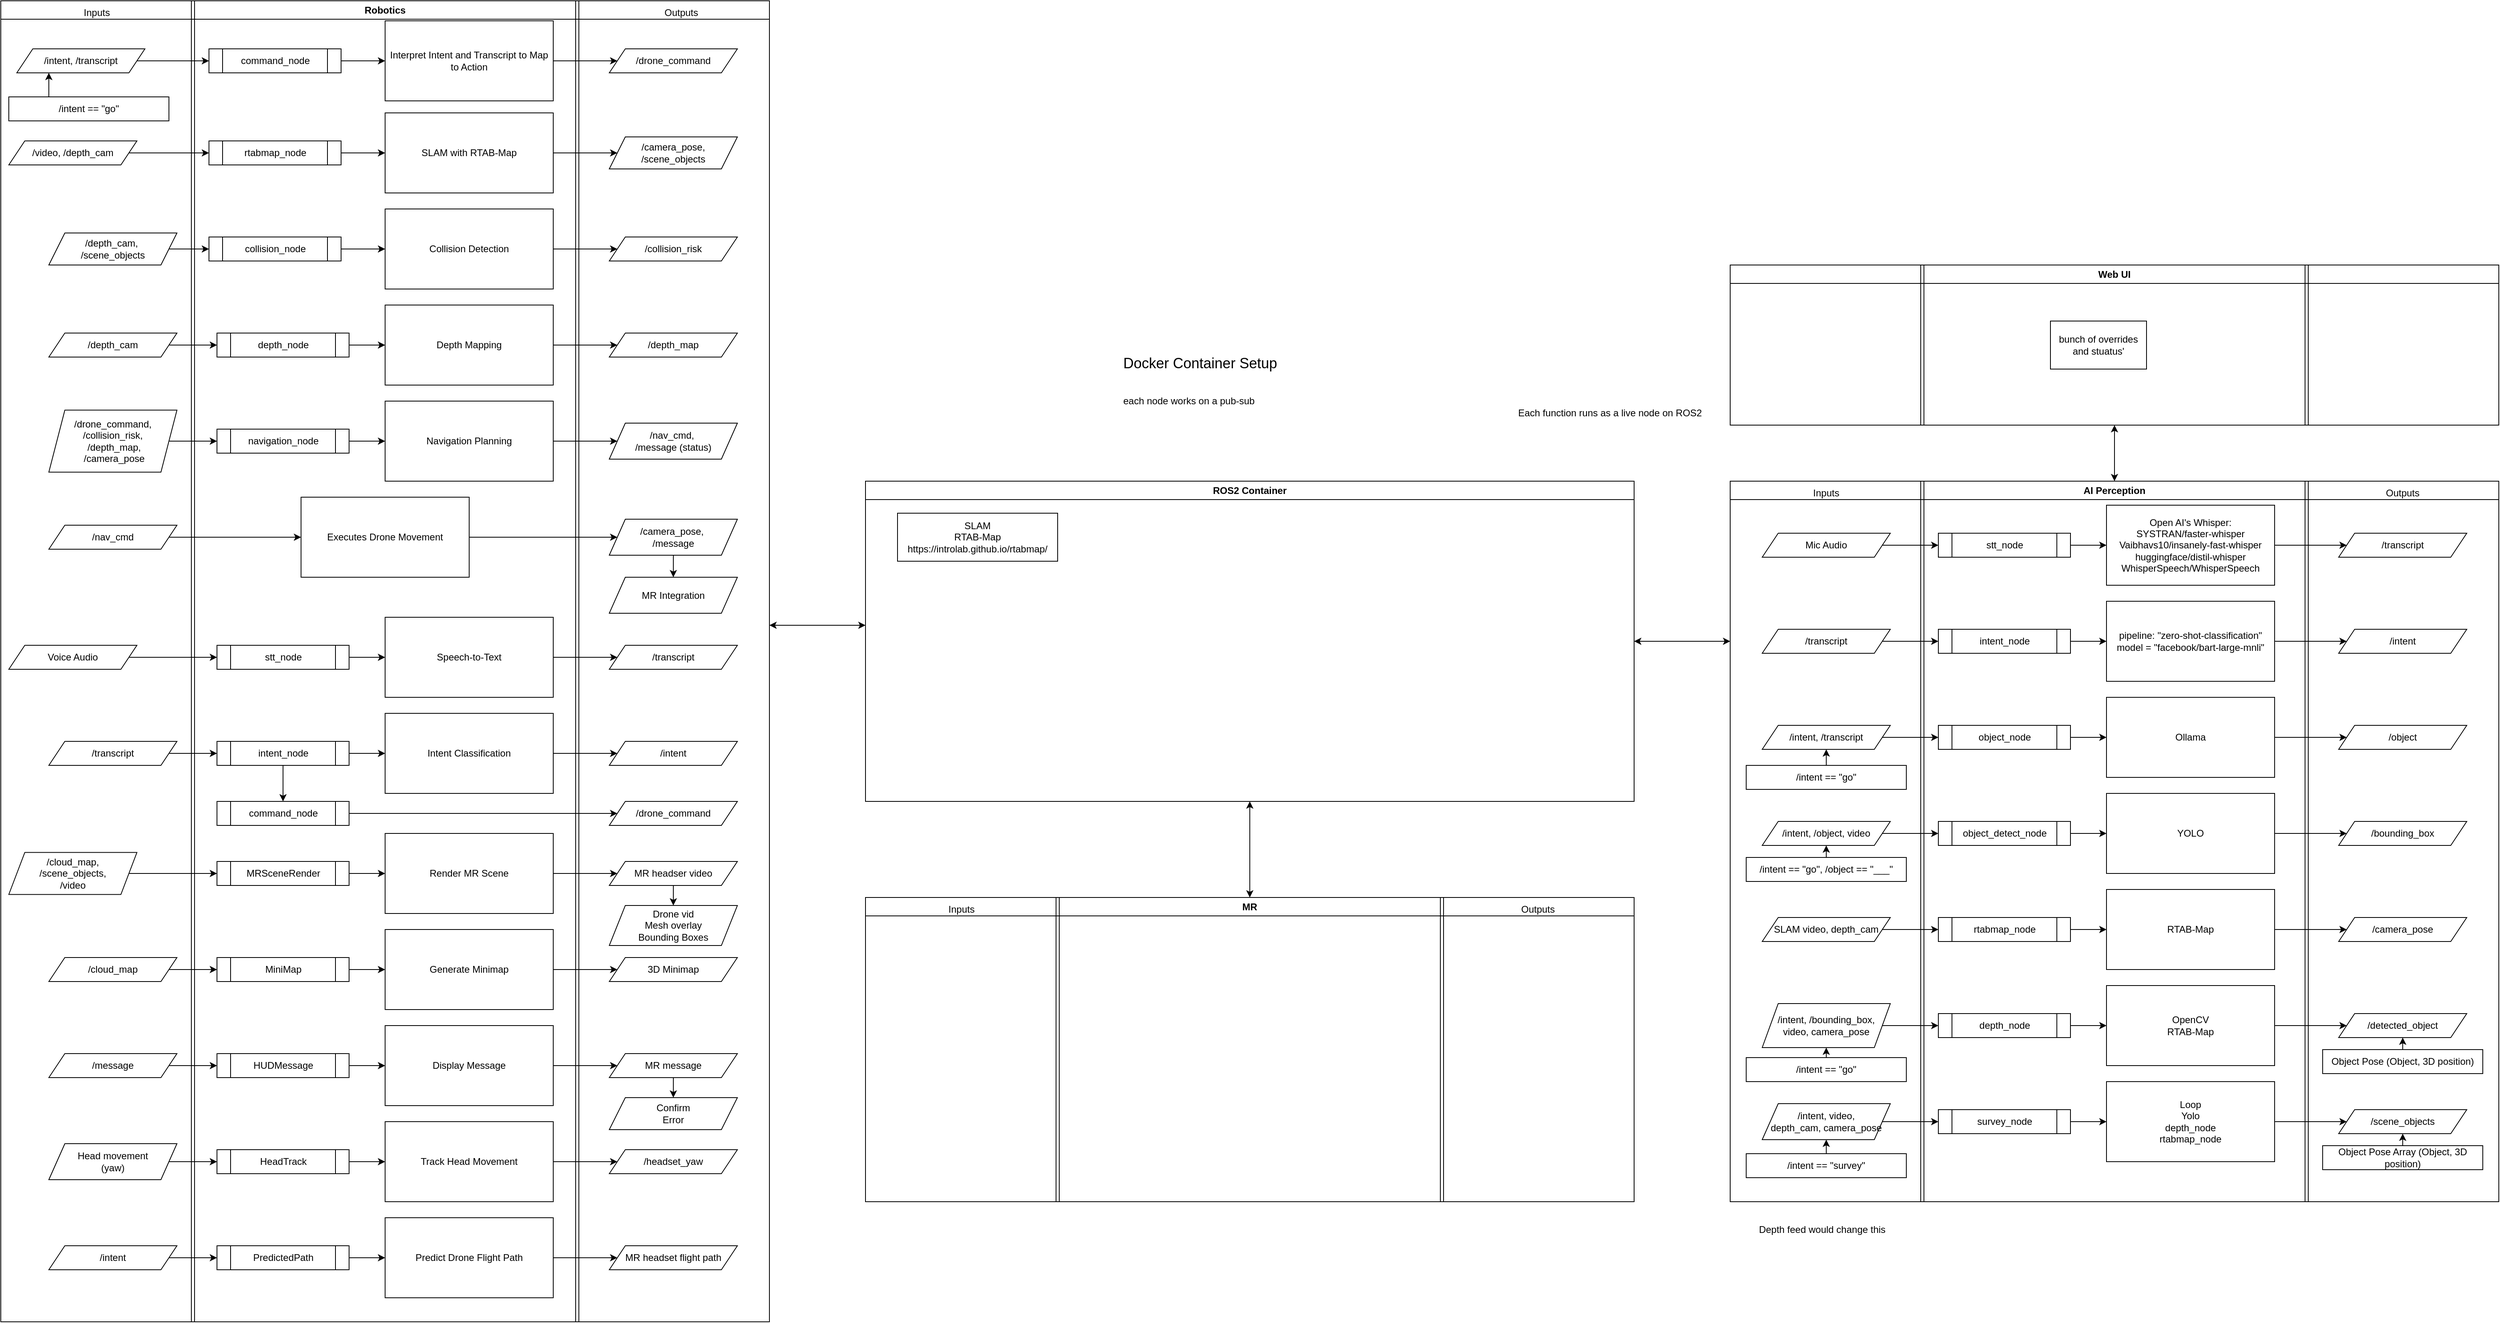 <mxfile>
    <diagram id="y12sq9UacOIsMTTaWXX6" name="Page-1">
        <mxGraphModel dx="2886" dy="3028" grid="1" gridSize="10" guides="1" tooltips="1" connect="1" arrows="1" fold="1" page="1" pageScale="1" pageWidth="850" pageHeight="1100" math="0" shadow="0">
            <root>
                <mxCell id="0"/>
                <mxCell id="1" parent="0"/>
                <mxCell id="68" value="ROS2 Container" style="swimlane;whiteSpace=wrap;html=1;" parent="1" vertex="1">
                    <mxGeometry y="-1100" width="960" height="400" as="geometry"/>
                </mxCell>
                <mxCell id="71" value="&lt;div&gt;SLAM&lt;/div&gt;RTAB-Map&lt;div&gt;https://introlab.github.io/rtabmap/&lt;/div&gt;" style="whiteSpace=wrap;html=1;" parent="68" vertex="1">
                    <mxGeometry x="40" y="40" width="200" height="60" as="geometry"/>
                </mxCell>
                <mxCell id="72" value="AI Perception" style="swimlane;whiteSpace=wrap;html=1;" parent="1" vertex="1">
                    <mxGeometry x="1080" y="-1100" width="960" height="900" as="geometry"/>
                </mxCell>
                <mxCell id="85" style="edgeStyle=none;html=1;exitX=1;exitY=0.5;exitDx=0;exitDy=0;entryX=0;entryY=0.5;entryDx=0;entryDy=0;" parent="72" source="79" target="81" edge="1">
                    <mxGeometry relative="1" as="geometry"/>
                </mxCell>
                <mxCell id="79" value="Mic Audio" style="shape=parallelogram;perimeter=parallelogramPerimeter;whiteSpace=wrap;html=1;fixedSize=1;" parent="72" vertex="1">
                    <mxGeometry x="40" y="65" width="160" height="30" as="geometry"/>
                </mxCell>
                <mxCell id="81" value="&lt;span style=&quot;color: rgb(0, 0, 0);&quot;&gt;stt_node&lt;/span&gt;" style="shape=process;whiteSpace=wrap;html=1;backgroundOutline=1;" parent="72" vertex="1">
                    <mxGeometry x="260" y="65" width="165" height="30" as="geometry"/>
                </mxCell>
                <mxCell id="87" style="edgeStyle=none;html=1;exitX=1;exitY=0.5;exitDx=0;exitDy=0;entryX=0;entryY=0.5;entryDx=0;entryDy=0;" parent="72" source="82" target="84" edge="1">
                    <mxGeometry relative="1" as="geometry"/>
                </mxCell>
                <mxCell id="82" value="&lt;div&gt;&lt;span style=&quot;background-color: transparent;&quot;&gt;Open AI&#39;s Whisper:&lt;/span&gt;&lt;/div&gt;&lt;div&gt;SYSTRAN/faster-whisper&lt;/div&gt;&lt;div&gt;Vaibhavs10/insanely-fast-whisper&lt;/div&gt;&lt;div&gt;huggingface/distil-whisper&lt;/div&gt;&lt;div&gt;WhisperSpeech/WhisperSpeech&lt;/div&gt;" style="rounded=0;whiteSpace=wrap;html=1;align=center;" parent="72" vertex="1">
                    <mxGeometry x="470" y="30" width="210" height="100" as="geometry"/>
                </mxCell>
                <mxCell id="84" value="/transcript" style="shape=parallelogram;perimeter=parallelogramPerimeter;whiteSpace=wrap;html=1;fixedSize=1;" parent="72" vertex="1">
                    <mxGeometry x="760" y="65" width="160" height="30" as="geometry"/>
                </mxCell>
                <mxCell id="86" style="edgeStyle=none;html=1;exitX=1;exitY=0.5;exitDx=0;exitDy=0;entryX=0;entryY=0.5;entryDx=0;entryDy=0;" parent="72" source="81" target="82" edge="1">
                    <mxGeometry relative="1" as="geometry">
                        <mxPoint x="460" y="80" as="targetPoint"/>
                    </mxGeometry>
                </mxCell>
                <mxCell id="94" style="edgeStyle=none;html=1;exitX=1;exitY=0.5;exitDx=0;exitDy=0;entryX=0;entryY=0.5;entryDx=0;entryDy=0;" parent="72" source="95" target="96" edge="1">
                    <mxGeometry relative="1" as="geometry"/>
                </mxCell>
                <mxCell id="95" value="&lt;span style=&quot;color: rgb(0, 0, 0);&quot;&gt;/transcript&lt;/span&gt;" style="shape=parallelogram;perimeter=parallelogramPerimeter;whiteSpace=wrap;html=1;fixedSize=1;" parent="72" vertex="1">
                    <mxGeometry x="40" y="185" width="160" height="30" as="geometry"/>
                </mxCell>
                <mxCell id="96" value="&lt;span style=&quot;color: rgb(0, 0, 0);&quot;&gt;intent_node&lt;/span&gt;" style="shape=process;whiteSpace=wrap;html=1;backgroundOutline=1;" parent="72" vertex="1">
                    <mxGeometry x="260" y="185" width="165" height="30" as="geometry"/>
                </mxCell>
                <mxCell id="97" style="edgeStyle=none;html=1;exitX=1;exitY=0.5;exitDx=0;exitDy=0;entryX=0;entryY=0.5;entryDx=0;entryDy=0;" parent="72" source="98" target="99" edge="1">
                    <mxGeometry relative="1" as="geometry"/>
                </mxCell>
                <mxCell id="98" value="&lt;p&gt;pipeline: &quot;zero-shot-classification&quot;&lt;br&gt;model = &quot;facebook/bart-large-mnli&quot;&lt;/p&gt;" style="rounded=0;whiteSpace=wrap;html=1;align=center;" parent="72" vertex="1">
                    <mxGeometry x="470" y="150" width="210" height="100" as="geometry"/>
                </mxCell>
                <mxCell id="99" value="/intent" style="shape=parallelogram;perimeter=parallelogramPerimeter;whiteSpace=wrap;html=1;fixedSize=1;" parent="72" vertex="1">
                    <mxGeometry x="760" y="185" width="160" height="30" as="geometry"/>
                </mxCell>
                <mxCell id="100" style="edgeStyle=none;html=1;exitX=1;exitY=0.5;exitDx=0;exitDy=0;entryX=0;entryY=0.5;entryDx=0;entryDy=0;" parent="72" source="96" target="98" edge="1">
                    <mxGeometry relative="1" as="geometry">
                        <mxPoint x="460" y="200" as="targetPoint"/>
                    </mxGeometry>
                </mxCell>
                <mxCell id="101" style="edgeStyle=none;html=1;exitX=1;exitY=0.5;exitDx=0;exitDy=0;entryX=0;entryY=0.5;entryDx=0;entryDy=0;" parent="72" source="102" target="103" edge="1">
                    <mxGeometry relative="1" as="geometry"/>
                </mxCell>
                <mxCell id="102" value="/intent, /transcript" style="shape=parallelogram;perimeter=parallelogramPerimeter;whiteSpace=wrap;html=1;fixedSize=1;" parent="72" vertex="1">
                    <mxGeometry x="40" y="305" width="160" height="30" as="geometry"/>
                </mxCell>
                <mxCell id="103" value="&lt;span style=&quot;color: rgb(0, 0, 0);&quot;&gt;object_node&lt;/span&gt;" style="shape=process;whiteSpace=wrap;html=1;backgroundOutline=1;" parent="72" vertex="1">
                    <mxGeometry x="260" y="305" width="165" height="30" as="geometry"/>
                </mxCell>
                <mxCell id="104" style="edgeStyle=none;html=1;exitX=1;exitY=0.5;exitDx=0;exitDy=0;entryX=0;entryY=0.5;entryDx=0;entryDy=0;" parent="72" source="105" target="106" edge="1">
                    <mxGeometry relative="1" as="geometry"/>
                </mxCell>
                <mxCell id="105" value="&lt;div&gt;Ollama&lt;/div&gt;" style="rounded=0;whiteSpace=wrap;html=1;align=center;" parent="72" vertex="1">
                    <mxGeometry x="470" y="270" width="210" height="100" as="geometry"/>
                </mxCell>
                <mxCell id="106" value="/object" style="shape=parallelogram;perimeter=parallelogramPerimeter;whiteSpace=wrap;html=1;fixedSize=1;" parent="72" vertex="1">
                    <mxGeometry x="760" y="305" width="160" height="30" as="geometry"/>
                </mxCell>
                <mxCell id="107" style="edgeStyle=none;html=1;exitX=1;exitY=0.5;exitDx=0;exitDy=0;entryX=0;entryY=0.5;entryDx=0;entryDy=0;" parent="72" source="103" target="105" edge="1">
                    <mxGeometry relative="1" as="geometry">
                        <mxPoint x="460" y="320" as="targetPoint"/>
                    </mxGeometry>
                </mxCell>
                <mxCell id="108" style="edgeStyle=none;html=1;exitX=1;exitY=0.5;exitDx=0;exitDy=0;entryX=0;entryY=0.5;entryDx=0;entryDy=0;" parent="72" source="109" target="110" edge="1">
                    <mxGeometry relative="1" as="geometry"/>
                </mxCell>
                <mxCell id="109" value="/intent, /object, video" style="shape=parallelogram;perimeter=parallelogramPerimeter;whiteSpace=wrap;html=1;fixedSize=1;" parent="72" vertex="1">
                    <mxGeometry x="40" y="425" width="160" height="30" as="geometry"/>
                </mxCell>
                <mxCell id="110" value="&lt;span style=&quot;color: rgb(0, 0, 0);&quot;&gt;object_detect_node&lt;/span&gt;" style="shape=process;whiteSpace=wrap;html=1;backgroundOutline=1;" parent="72" vertex="1">
                    <mxGeometry x="260" y="425" width="165" height="30" as="geometry"/>
                </mxCell>
                <mxCell id="111" style="edgeStyle=none;html=1;exitX=1;exitY=0.5;exitDx=0;exitDy=0;entryX=0;entryY=0.5;entryDx=0;entryDy=0;" parent="72" source="112" target="113" edge="1">
                    <mxGeometry relative="1" as="geometry"/>
                </mxCell>
                <mxCell id="112" value="&lt;div&gt;YOLO&lt;/div&gt;" style="rounded=0;whiteSpace=wrap;html=1;align=center;" parent="72" vertex="1">
                    <mxGeometry x="470" y="390" width="210" height="100" as="geometry"/>
                </mxCell>
                <mxCell id="113" value="/bounding_box" style="shape=parallelogram;perimeter=parallelogramPerimeter;whiteSpace=wrap;html=1;fixedSize=1;" parent="72" vertex="1">
                    <mxGeometry x="760" y="425" width="160" height="30" as="geometry"/>
                </mxCell>
                <mxCell id="114" style="edgeStyle=none;html=1;exitX=1;exitY=0.5;exitDx=0;exitDy=0;entryX=0;entryY=0.5;entryDx=0;entryDy=0;" parent="72" source="110" target="112" edge="1">
                    <mxGeometry relative="1" as="geometry">
                        <mxPoint x="460" y="440" as="targetPoint"/>
                    </mxGeometry>
                </mxCell>
                <mxCell id="115" style="edgeStyle=none;html=1;exitX=1;exitY=0.5;exitDx=0;exitDy=0;entryX=0;entryY=0.5;entryDx=0;entryDy=0;" parent="72" source="116" target="117" edge="1">
                    <mxGeometry relative="1" as="geometry"/>
                </mxCell>
                <mxCell id="116" value="&lt;p&gt;/intent, /bounding_box,&lt;br&gt;video, camera_pose&lt;/p&gt;" style="shape=parallelogram;perimeter=parallelogramPerimeter;whiteSpace=wrap;html=1;fixedSize=1;" parent="72" vertex="1">
                    <mxGeometry x="40" y="652.5" width="160" height="55" as="geometry"/>
                </mxCell>
                <mxCell id="117" value="&lt;span style=&quot;color: rgb(0, 0, 0);&quot;&gt;depth_node&lt;/span&gt;" style="shape=process;whiteSpace=wrap;html=1;backgroundOutline=1;" parent="72" vertex="1">
                    <mxGeometry x="260" y="665" width="165" height="30" as="geometry"/>
                </mxCell>
                <mxCell id="118" style="edgeStyle=none;html=1;exitX=1;exitY=0.5;exitDx=0;exitDy=0;entryX=0;entryY=0.5;entryDx=0;entryDy=0;" parent="72" source="119" target="120" edge="1">
                    <mxGeometry relative="1" as="geometry"/>
                </mxCell>
                <mxCell id="119" value="OpenCV&lt;br&gt;RTAB-Map" style="rounded=0;whiteSpace=wrap;html=1;align=center;" parent="72" vertex="1">
                    <mxGeometry x="470" y="630" width="210" height="100" as="geometry"/>
                </mxCell>
                <mxCell id="120" value="/detected_object" style="shape=parallelogram;perimeter=parallelogramPerimeter;whiteSpace=wrap;html=1;fixedSize=1;" parent="72" vertex="1">
                    <mxGeometry x="760" y="665" width="160" height="30" as="geometry"/>
                </mxCell>
                <mxCell id="121" style="edgeStyle=none;html=1;exitX=1;exitY=0.5;exitDx=0;exitDy=0;entryX=0;entryY=0.5;entryDx=0;entryDy=0;" parent="72" source="117" target="119" edge="1">
                    <mxGeometry relative="1" as="geometry">
                        <mxPoint x="460" y="680" as="targetPoint"/>
                    </mxGeometry>
                </mxCell>
                <mxCell id="123" style="edgeStyle=none;html=1;exitX=0.5;exitY=0;exitDx=0;exitDy=0;entryX=0.5;entryY=1;entryDx=0;entryDy=0;" parent="72" source="122" target="102" edge="1">
                    <mxGeometry relative="1" as="geometry"/>
                </mxCell>
                <mxCell id="122" value="/intent == &quot;go&quot;" style="rounded=0;whiteSpace=wrap;html=1;" parent="72" vertex="1">
                    <mxGeometry x="20" y="355" width="200" height="30" as="geometry"/>
                </mxCell>
                <mxCell id="125" style="edgeStyle=none;html=1;exitX=0.5;exitY=0;exitDx=0;exitDy=0;entryX=0.5;entryY=1;entryDx=0;entryDy=0;" parent="72" source="124" target="109" edge="1">
                    <mxGeometry relative="1" as="geometry"/>
                </mxCell>
                <mxCell id="124" value="/intent == &quot;go&quot;, /object == &quot;___&quot;" style="rounded=0;whiteSpace=wrap;html=1;" parent="72" vertex="1">
                    <mxGeometry x="20" y="470" width="200" height="30" as="geometry"/>
                </mxCell>
                <mxCell id="127" style="edgeStyle=none;html=1;exitX=0.5;exitY=0;exitDx=0;exitDy=0;entryX=0.5;entryY=1;entryDx=0;entryDy=0;" parent="72" source="126" target="120" edge="1">
                    <mxGeometry relative="1" as="geometry"/>
                </mxCell>
                <mxCell id="126" value="Object Pose (Object, 3D position)" style="rounded=0;whiteSpace=wrap;html=1;" parent="72" vertex="1">
                    <mxGeometry x="740" y="710" width="200" height="30" as="geometry"/>
                </mxCell>
                <mxCell id="169" style="edgeStyle=none;html=1;exitX=0.5;exitY=0;exitDx=0;exitDy=0;entryX=0.5;entryY=1;entryDx=0;entryDy=0;" parent="72" source="128" target="116" edge="1">
                    <mxGeometry relative="1" as="geometry"/>
                </mxCell>
                <mxCell id="128" value="/intent == &quot;go&quot;" style="rounded=0;whiteSpace=wrap;html=1;" parent="72" vertex="1">
                    <mxGeometry x="20" y="720" width="200" height="30" as="geometry"/>
                </mxCell>
                <mxCell id="130" style="edgeStyle=none;html=1;exitX=1;exitY=0.5;exitDx=0;exitDy=0;entryX=0;entryY=0.5;entryDx=0;entryDy=0;" parent="72" source="131" target="132" edge="1">
                    <mxGeometry relative="1" as="geometry"/>
                </mxCell>
                <mxCell id="131" value="&lt;p&gt;/intent, video,&lt;br&gt;depth_cam, camera_pose&lt;/p&gt;" style="shape=parallelogram;perimeter=parallelogramPerimeter;whiteSpace=wrap;html=1;fixedSize=1;" parent="72" vertex="1">
                    <mxGeometry x="40" y="777.5" width="160" height="45" as="geometry"/>
                </mxCell>
                <mxCell id="132" value="&lt;span style=&quot;color: rgb(0, 0, 0);&quot;&gt;survey_node&lt;/span&gt;" style="shape=process;whiteSpace=wrap;html=1;backgroundOutline=1;" parent="72" vertex="1">
                    <mxGeometry x="260" y="785" width="165" height="30" as="geometry"/>
                </mxCell>
                <mxCell id="133" style="edgeStyle=none;html=1;exitX=1;exitY=0.5;exitDx=0;exitDy=0;entryX=0;entryY=0.5;entryDx=0;entryDy=0;" parent="72" source="134" target="135" edge="1">
                    <mxGeometry relative="1" as="geometry"/>
                </mxCell>
                <mxCell id="134" value="&lt;div&gt;Loop&lt;/div&gt;&lt;div&gt;Yolo&lt;/div&gt;&lt;div&gt;depth_node&lt;/div&gt;&lt;div&gt;rtabmap_node&lt;/div&gt;" style="rounded=0;whiteSpace=wrap;html=1;align=center;" parent="72" vertex="1">
                    <mxGeometry x="470" y="750" width="210" height="100" as="geometry"/>
                </mxCell>
                <mxCell id="135" value="/scene_objects" style="shape=parallelogram;perimeter=parallelogramPerimeter;whiteSpace=wrap;html=1;fixedSize=1;" parent="72" vertex="1">
                    <mxGeometry x="760" y="785" width="160" height="30" as="geometry"/>
                </mxCell>
                <mxCell id="136" style="edgeStyle=none;html=1;exitX=1;exitY=0.5;exitDx=0;exitDy=0;entryX=0;entryY=0.5;entryDx=0;entryDy=0;" parent="72" source="132" target="134" edge="1">
                    <mxGeometry relative="1" as="geometry">
                        <mxPoint x="460" y="800" as="targetPoint"/>
                    </mxGeometry>
                </mxCell>
                <mxCell id="137" style="edgeStyle=none;html=1;exitX=0.5;exitY=0;exitDx=0;exitDy=0;entryX=0.5;entryY=1;entryDx=0;entryDy=0;" parent="72" source="138" target="135" edge="1">
                    <mxGeometry relative="1" as="geometry"/>
                </mxCell>
                <mxCell id="138" value="Object Pose Array (Object, 3D position)" style="rounded=0;whiteSpace=wrap;html=1;" parent="72" vertex="1">
                    <mxGeometry x="740" y="830" width="200" height="30" as="geometry"/>
                </mxCell>
                <mxCell id="139" style="edgeStyle=none;html=1;exitX=0.5;exitY=0;exitDx=0;exitDy=0;entryX=0.5;entryY=1;entryDx=0;entryDy=0;" parent="72" source="140" target="131" edge="1">
                    <mxGeometry relative="1" as="geometry"/>
                </mxCell>
                <mxCell id="140" value="/intent == &quot;survey&quot;" style="rounded=0;whiteSpace=wrap;html=1;" parent="72" vertex="1">
                    <mxGeometry x="20" y="840" width="200" height="30" as="geometry"/>
                </mxCell>
                <mxCell id="142" style="edgeStyle=none;html=1;exitX=1;exitY=0.5;exitDx=0;exitDy=0;entryX=0;entryY=0.5;entryDx=0;entryDy=0;" parent="72" source="143" target="144" edge="1">
                    <mxGeometry relative="1" as="geometry"/>
                </mxCell>
                <mxCell id="143" value="&lt;span style=&quot;color: rgb(0, 0, 0);&quot;&gt;SLAM video, depth_cam&lt;/span&gt;" style="shape=parallelogram;perimeter=parallelogramPerimeter;whiteSpace=wrap;html=1;fixedSize=1;" parent="72" vertex="1">
                    <mxGeometry x="40" y="545" width="160" height="30" as="geometry"/>
                </mxCell>
                <mxCell id="144" value="&lt;span style=&quot;color: rgb(0, 0, 0);&quot;&gt;rtabmap_node&lt;/span&gt;" style="shape=process;whiteSpace=wrap;html=1;backgroundOutline=1;" parent="72" vertex="1">
                    <mxGeometry x="260" y="545" width="165" height="30" as="geometry"/>
                </mxCell>
                <mxCell id="145" style="edgeStyle=none;html=1;exitX=1;exitY=0.5;exitDx=0;exitDy=0;entryX=0;entryY=0.5;entryDx=0;entryDy=0;" parent="72" source="146" target="147" edge="1">
                    <mxGeometry relative="1" as="geometry"/>
                </mxCell>
                <mxCell id="146" value="&lt;p&gt;RTAB-Map&lt;/p&gt;" style="rounded=0;whiteSpace=wrap;html=1;align=center;" parent="72" vertex="1">
                    <mxGeometry x="470" y="510" width="210" height="100" as="geometry"/>
                </mxCell>
                <mxCell id="147" value="/camera_pose" style="shape=parallelogram;perimeter=parallelogramPerimeter;whiteSpace=wrap;html=1;fixedSize=1;" parent="72" vertex="1">
                    <mxGeometry x="760" y="545" width="160" height="30" as="geometry"/>
                </mxCell>
                <mxCell id="148" style="edgeStyle=none;html=1;exitX=1;exitY=0.5;exitDx=0;exitDy=0;entryX=0;entryY=0.5;entryDx=0;entryDy=0;" parent="72" source="144" target="146" edge="1">
                    <mxGeometry relative="1" as="geometry">
                        <mxPoint x="460" y="560" as="targetPoint"/>
                    </mxGeometry>
                </mxCell>
                <mxCell id="156" value="Outputs" style="text;html=1;align=center;verticalAlign=middle;whiteSpace=wrap;rounded=0;" parent="72" vertex="1">
                    <mxGeometry x="810" width="60" height="30" as="geometry"/>
                </mxCell>
                <mxCell id="73" value="&lt;h1 style=&quot;margin-top: 0px;&quot;&gt;&lt;span style=&quot;color: rgb(0, 0, 0); text-align: center; background-color: transparent; font-weight: normal;&quot;&gt;&lt;font style=&quot;font-size: 18px;&quot;&gt;Docker Container Setup&lt;/font&gt;&lt;/span&gt;&lt;/h1&gt;&lt;h1 style=&quot;margin-top: 0px;&quot;&gt;&lt;font style=&quot;font-size: 12px;&quot;&gt;&lt;span style=&quot;font-weight: 400;&quot;&gt;each node works on a pub-sub&lt;/span&gt;&lt;/font&gt;&lt;/h1&gt;" style="text;html=1;whiteSpace=wrap;overflow=hidden;rounded=0;" parent="1" vertex="1">
                    <mxGeometry x="320" y="-1270" width="325" height="120" as="geometry"/>
                </mxCell>
                <mxCell id="76" style="edgeStyle=none;html=1;exitX=0.25;exitY=1;exitDx=0;exitDy=0;entryX=0.25;entryY=0;entryDx=0;entryDy=0;shape=link;" parent="1" source="72" target="72" edge="1">
                    <mxGeometry relative="1" as="geometry"/>
                </mxCell>
                <mxCell id="77" style="edgeStyle=none;html=1;exitX=0.75;exitY=1;exitDx=0;exitDy=0;entryX=0.75;entryY=0;entryDx=0;entryDy=0;shape=link;" parent="1" source="72" target="72" edge="1">
                    <mxGeometry relative="1" as="geometry"/>
                </mxCell>
                <mxCell id="80" value="Each function runs as a live node on ROS2" style="text;html=1;align=center;verticalAlign=middle;whiteSpace=wrap;rounded=0;" parent="1" vertex="1">
                    <mxGeometry x="780" y="-1200" width="300" height="30" as="geometry"/>
                </mxCell>
                <mxCell id="141" value="Depth feed would change this" style="text;html=1;align=center;verticalAlign=middle;whiteSpace=wrap;rounded=0;" parent="1" vertex="1">
                    <mxGeometry x="1100" y="-180" width="190" height="30" as="geometry"/>
                </mxCell>
                <mxCell id="149" value="Web UI" style="swimlane;whiteSpace=wrap;html=1;" parent="1" vertex="1">
                    <mxGeometry x="1080" y="-1370" width="960" height="200" as="geometry"/>
                </mxCell>
                <mxCell id="154" value="bunch of overrides and stuatus&#39;" style="rounded=0;whiteSpace=wrap;html=1;" parent="149" vertex="1">
                    <mxGeometry x="400" y="70" width="120" height="60" as="geometry"/>
                </mxCell>
                <mxCell id="150" value="" style="endArrow=classic;startArrow=classic;html=1;entryX=0.5;entryY=1;entryDx=0;entryDy=0;exitX=0.5;exitY=0;exitDx=0;exitDy=0;" parent="1" source="72" target="149" edge="1">
                    <mxGeometry width="50" height="50" relative="1" as="geometry">
                        <mxPoint x="1460" y="-1190" as="sourcePoint"/>
                        <mxPoint x="1510" y="-1240" as="targetPoint"/>
                    </mxGeometry>
                </mxCell>
                <mxCell id="151" value="" style="endArrow=classic;startArrow=classic;html=1;" parent="1" edge="1">
                    <mxGeometry width="50" height="50" relative="1" as="geometry">
                        <mxPoint x="960" y="-900" as="sourcePoint"/>
                        <mxPoint x="1080" y="-900" as="targetPoint"/>
                    </mxGeometry>
                </mxCell>
                <mxCell id="152" style="edgeStyle=none;html=1;exitX=0.25;exitY=1;exitDx=0;exitDy=0;entryX=0.25;entryY=0;entryDx=0;entryDy=0;shape=link;" parent="1" source="149" target="149" edge="1">
                    <mxGeometry relative="1" as="geometry"/>
                </mxCell>
                <mxCell id="153" style="edgeStyle=none;html=1;exitX=0.75;exitY=0;exitDx=0;exitDy=0;entryX=0.75;entryY=1;entryDx=0;entryDy=0;shape=link;" parent="1" source="149" target="149" edge="1">
                    <mxGeometry relative="1" as="geometry"/>
                </mxCell>
                <mxCell id="155" value="Inputs" style="text;html=1;align=center;verticalAlign=middle;whiteSpace=wrap;rounded=0;" parent="1" vertex="1">
                    <mxGeometry x="1170" y="-1100" width="60" height="30" as="geometry"/>
                </mxCell>
                <mxCell id="157" value="MR" style="swimlane;whiteSpace=wrap;html=1;" parent="1" vertex="1">
                    <mxGeometry y="-580" width="960" height="380" as="geometry"/>
                </mxCell>
                <mxCell id="164" value="Outputs" style="text;html=1;align=center;verticalAlign=middle;whiteSpace=wrap;rounded=0;" parent="157" vertex="1">
                    <mxGeometry x="810" width="60" height="30" as="geometry"/>
                </mxCell>
                <mxCell id="165" value="Inputs" style="text;html=1;align=center;verticalAlign=middle;whiteSpace=wrap;rounded=0;" parent="157" vertex="1">
                    <mxGeometry x="90" width="60" height="30" as="geometry"/>
                </mxCell>
                <mxCell id="159" value="Robotics" style="swimlane;whiteSpace=wrap;html=1;" parent="1" vertex="1">
                    <mxGeometry x="-1080" y="-1700" width="960" height="1650" as="geometry"/>
                </mxCell>
                <mxCell id="166" value="Outputs" style="text;html=1;align=center;verticalAlign=middle;whiteSpace=wrap;rounded=0;" parent="159" vertex="1">
                    <mxGeometry x="820" width="60" height="30" as="geometry"/>
                </mxCell>
                <mxCell id="167" value="Inputs" style="text;html=1;align=center;verticalAlign=middle;whiteSpace=wrap;rounded=0;" parent="159" vertex="1">
                    <mxGeometry x="90" width="60" height="30" as="geometry"/>
                </mxCell>
                <mxCell id="173" value="/intent, /transcript" style="shape=parallelogram;perimeter=parallelogramPerimeter;whiteSpace=wrap;html=1;fixedSize=1;" vertex="1" parent="159">
                    <mxGeometry x="20" y="60" width="160" height="30" as="geometry"/>
                </mxCell>
                <mxCell id="229" style="edgeStyle=none;html=1;exitX=0.25;exitY=0;exitDx=0;exitDy=0;entryX=0.25;entryY=1;entryDx=0;entryDy=0;" edge="1" parent="159" source="174" target="173">
                    <mxGeometry relative="1" as="geometry"/>
                </mxCell>
                <mxCell id="174" value="/intent == &quot;go&quot;" style="rounded=0;whiteSpace=wrap;html=1;" vertex="1" parent="159">
                    <mxGeometry x="10" y="120" width="200" height="30" as="geometry"/>
                </mxCell>
                <mxCell id="181" style="edgeStyle=none;html=1;exitX=1;exitY=0.5;exitDx=0;exitDy=0;entryX=0;entryY=0.5;entryDx=0;entryDy=0;" edge="1" parent="159" source="177" target="178">
                    <mxGeometry relative="1" as="geometry"/>
                </mxCell>
                <mxCell id="177" value="&lt;span style=&quot;color: rgb(0, 0, 0);&quot;&gt;command_node&lt;/span&gt;" style="shape=process;whiteSpace=wrap;html=1;backgroundOutline=1;" vertex="1" parent="159">
                    <mxGeometry x="260" y="60" width="165" height="30" as="geometry"/>
                </mxCell>
                <mxCell id="182" style="edgeStyle=none;html=1;exitX=1;exitY=0.5;exitDx=0;exitDy=0;entryX=0;entryY=0.5;entryDx=0;entryDy=0;" edge="1" parent="159" source="178" target="179">
                    <mxGeometry relative="1" as="geometry"/>
                </mxCell>
                <mxCell id="178" value="Interpret Intent and Transcript to Map to Action" style="rounded=0;whiteSpace=wrap;html=1;align=center;" vertex="1" parent="159">
                    <mxGeometry x="480" y="25" width="210" height="100" as="geometry"/>
                </mxCell>
                <mxCell id="179" value="/drone_command" style="shape=parallelogram;perimeter=parallelogramPerimeter;whiteSpace=wrap;html=1;fixedSize=1;" vertex="1" parent="159">
                    <mxGeometry x="760" y="60" width="160" height="30" as="geometry"/>
                </mxCell>
                <mxCell id="180" value="" style="endArrow=classic;html=1;entryX=0;entryY=0.5;entryDx=0;entryDy=0;exitX=1;exitY=0.5;exitDx=0;exitDy=0;" edge="1" parent="159" source="173" target="177">
                    <mxGeometry width="50" height="50" relative="1" as="geometry">
                        <mxPoint x="190" y="80" as="sourcePoint"/>
                        <mxPoint x="240" y="30" as="targetPoint"/>
                    </mxGeometry>
                </mxCell>
                <mxCell id="187" style="edgeStyle=none;html=1;exitX=1;exitY=0.5;exitDx=0;exitDy=0;entryX=0;entryY=0.5;entryDx=0;entryDy=0;" edge="1" parent="159" source="183" target="184">
                    <mxGeometry relative="1" as="geometry"/>
                </mxCell>
                <mxCell id="183" value="/video, /depth_cam" style="shape=parallelogram;perimeter=parallelogramPerimeter;whiteSpace=wrap;html=1;fixedSize=1;" vertex="1" parent="159">
                    <mxGeometry x="10" y="175" width="160" height="30" as="geometry"/>
                </mxCell>
                <mxCell id="188" style="edgeStyle=none;html=1;exitX=1;exitY=0.5;exitDx=0;exitDy=0;entryX=0;entryY=0.5;entryDx=0;entryDy=0;" edge="1" parent="159" source="184" target="185">
                    <mxGeometry relative="1" as="geometry"/>
                </mxCell>
                <mxCell id="184" value="&lt;span style=&quot;color: rgb(0, 0, 0);&quot;&gt;rtabmap_node&lt;/span&gt;" style="shape=process;whiteSpace=wrap;html=1;backgroundOutline=1;" vertex="1" parent="159">
                    <mxGeometry x="260" y="175" width="165" height="30" as="geometry"/>
                </mxCell>
                <mxCell id="189" style="edgeStyle=none;html=1;exitX=1;exitY=0.5;exitDx=0;exitDy=0;entryX=0;entryY=0.5;entryDx=0;entryDy=0;" edge="1" parent="159" source="185" target="186">
                    <mxGeometry relative="1" as="geometry"/>
                </mxCell>
                <mxCell id="185" value="SLAM with RTAB-Map" style="rounded=0;whiteSpace=wrap;html=1;align=center;" vertex="1" parent="159">
                    <mxGeometry x="480" y="140" width="210" height="100" as="geometry"/>
                </mxCell>
                <mxCell id="186" value="/camera_pose, /scene_objects" style="shape=parallelogram;perimeter=parallelogramPerimeter;whiteSpace=wrap;html=1;fixedSize=1;" vertex="1" parent="159">
                    <mxGeometry x="760" y="170" width="160" height="40" as="geometry"/>
                </mxCell>
                <mxCell id="194" style="edgeStyle=none;html=1;exitX=1;exitY=0.5;exitDx=0;exitDy=0;entryX=0;entryY=0.5;entryDx=0;entryDy=0;" edge="1" parent="159" source="190" target="191">
                    <mxGeometry relative="1" as="geometry"/>
                </mxCell>
                <mxCell id="190" value="/depth_cam,&amp;nbsp;&lt;div&gt;/scene_objects&lt;/div&gt;" style="shape=parallelogram;perimeter=parallelogramPerimeter;whiteSpace=wrap;html=1;fixedSize=1;" vertex="1" parent="159">
                    <mxGeometry x="60" y="290" width="160" height="40" as="geometry"/>
                </mxCell>
                <mxCell id="195" style="edgeStyle=none;html=1;exitX=1;exitY=0.5;exitDx=0;exitDy=0;entryX=0;entryY=0.5;entryDx=0;entryDy=0;" edge="1" parent="159" source="191" target="192">
                    <mxGeometry relative="1" as="geometry"/>
                </mxCell>
                <mxCell id="191" value="&lt;span style=&quot;color: rgb(0, 0, 0);&quot;&gt;collision_node&lt;/span&gt;" style="shape=process;whiteSpace=wrap;html=1;backgroundOutline=1;" vertex="1" parent="159">
                    <mxGeometry x="260" y="295" width="165" height="30" as="geometry"/>
                </mxCell>
                <mxCell id="196" style="edgeStyle=none;html=1;exitX=1;exitY=0.5;exitDx=0;exitDy=0;" edge="1" parent="159" source="192" target="193">
                    <mxGeometry relative="1" as="geometry"/>
                </mxCell>
                <mxCell id="192" value="Collision Detection" style="rounded=0;whiteSpace=wrap;html=1;align=center;" vertex="1" parent="159">
                    <mxGeometry x="480" y="260" width="210" height="100" as="geometry"/>
                </mxCell>
                <mxCell id="193" value="/collision_risk" style="shape=parallelogram;perimeter=parallelogramPerimeter;whiteSpace=wrap;html=1;fixedSize=1;" vertex="1" parent="159">
                    <mxGeometry x="760" y="295" width="160" height="30" as="geometry"/>
                </mxCell>
                <mxCell id="201" style="edgeStyle=none;html=1;exitX=1;exitY=0.5;exitDx=0;exitDy=0;entryX=0;entryY=0.5;entryDx=0;entryDy=0;" edge="1" parent="159" source="197" target="199">
                    <mxGeometry relative="1" as="geometry"/>
                </mxCell>
                <mxCell id="197" value="/depth_cam" style="shape=parallelogram;perimeter=parallelogramPerimeter;whiteSpace=wrap;html=1;fixedSize=1;" vertex="1" parent="159">
                    <mxGeometry x="60" y="415" width="160" height="30" as="geometry"/>
                </mxCell>
                <mxCell id="203" style="edgeStyle=none;html=1;exitX=1;exitY=0.5;exitDx=0;exitDy=0;entryX=0;entryY=0.5;entryDx=0;entryDy=0;" edge="1" parent="159" source="198" target="200">
                    <mxGeometry relative="1" as="geometry"/>
                </mxCell>
                <mxCell id="198" value="Depth Mapping" style="rounded=0;whiteSpace=wrap;html=1;align=center;" vertex="1" parent="159">
                    <mxGeometry x="480" y="380" width="210" height="100" as="geometry"/>
                </mxCell>
                <mxCell id="202" style="edgeStyle=none;html=1;exitX=1;exitY=0.5;exitDx=0;exitDy=0;entryX=0;entryY=0.5;entryDx=0;entryDy=0;" edge="1" parent="159" source="199" target="198">
                    <mxGeometry relative="1" as="geometry"/>
                </mxCell>
                <mxCell id="199" value="&lt;span style=&quot;color: rgb(0, 0, 0);&quot;&gt;depth_node&lt;/span&gt;" style="shape=process;whiteSpace=wrap;html=1;backgroundOutline=1;" vertex="1" parent="159">
                    <mxGeometry x="270" y="415" width="165" height="30" as="geometry"/>
                </mxCell>
                <mxCell id="200" value="/depth_map" style="shape=parallelogram;perimeter=parallelogramPerimeter;whiteSpace=wrap;html=1;fixedSize=1;" vertex="1" parent="159">
                    <mxGeometry x="760" y="415" width="160" height="30" as="geometry"/>
                </mxCell>
                <mxCell id="205" style="edgeStyle=none;html=1;exitX=1;exitY=0.5;exitDx=0;exitDy=0;entryX=0;entryY=0.5;entryDx=0;entryDy=0;" edge="1" parent="159" source="206" target="210">
                    <mxGeometry relative="1" as="geometry"/>
                </mxCell>
                <mxCell id="206" value="/drone_command, /collision_risk,&lt;div&gt;&amp;nbsp;/depth_map,&lt;/div&gt;&lt;div&gt;&amp;nbsp;/camera_pose&lt;/div&gt;" style="shape=parallelogram;perimeter=parallelogramPerimeter;whiteSpace=wrap;html=1;fixedSize=1;" vertex="1" parent="159">
                    <mxGeometry x="60" y="511.25" width="160" height="77.5" as="geometry"/>
                </mxCell>
                <mxCell id="207" style="edgeStyle=none;html=1;exitX=1;exitY=0.5;exitDx=0;exitDy=0;entryX=0;entryY=0.5;entryDx=0;entryDy=0;" edge="1" parent="159" source="208" target="211">
                    <mxGeometry relative="1" as="geometry"/>
                </mxCell>
                <mxCell id="208" value="Navigation Planning" style="rounded=0;whiteSpace=wrap;html=1;align=center;" vertex="1" parent="159">
                    <mxGeometry x="480" y="500" width="210" height="100" as="geometry"/>
                </mxCell>
                <mxCell id="209" style="edgeStyle=none;html=1;exitX=1;exitY=0.5;exitDx=0;exitDy=0;entryX=0;entryY=0.5;entryDx=0;entryDy=0;" edge="1" parent="159" source="210" target="208">
                    <mxGeometry relative="1" as="geometry"/>
                </mxCell>
                <mxCell id="210" value="&lt;span style=&quot;color: rgb(0, 0, 0);&quot;&gt;navigation_node&lt;/span&gt;" style="shape=process;whiteSpace=wrap;html=1;backgroundOutline=1;" vertex="1" parent="159">
                    <mxGeometry x="270" y="535" width="165" height="30" as="geometry"/>
                </mxCell>
                <mxCell id="211" value="/nav_cmd,&amp;nbsp;&lt;div&gt;/message (status)&lt;/div&gt;" style="shape=parallelogram;perimeter=parallelogramPerimeter;whiteSpace=wrap;html=1;fixedSize=1;" vertex="1" parent="159">
                    <mxGeometry x="760" y="527.5" width="160" height="45" as="geometry"/>
                </mxCell>
                <mxCell id="212" style="edgeStyle=none;html=1;exitX=1;exitY=0.5;exitDx=0;exitDy=0;entryX=0;entryY=0.5;entryDx=0;entryDy=0;" edge="1" parent="159" source="213" target="215">
                    <mxGeometry relative="1" as="geometry">
                        <mxPoint x="270" y="670" as="targetPoint"/>
                    </mxGeometry>
                </mxCell>
                <mxCell id="213" value="/nav_cmd" style="shape=parallelogram;perimeter=parallelogramPerimeter;whiteSpace=wrap;html=1;fixedSize=1;" vertex="1" parent="159">
                    <mxGeometry x="60" y="655" width="160" height="30" as="geometry"/>
                </mxCell>
                <mxCell id="214" style="edgeStyle=none;html=1;exitX=1;exitY=0.5;exitDx=0;exitDy=0;entryX=0;entryY=0.5;entryDx=0;entryDy=0;" edge="1" parent="159" source="215" target="218">
                    <mxGeometry relative="1" as="geometry"/>
                </mxCell>
                <mxCell id="215" value="Executes Drone Movement" style="rounded=0;whiteSpace=wrap;html=1;align=center;" vertex="1" parent="159">
                    <mxGeometry x="375" y="620" width="210" height="100" as="geometry"/>
                </mxCell>
                <mxCell id="227" value="" style="edgeStyle=none;html=1;" edge="1" parent="159" source="218" target="226">
                    <mxGeometry relative="1" as="geometry"/>
                </mxCell>
                <mxCell id="218" value="/camera_pose,&amp;nbsp;&lt;div&gt;/message&lt;/div&gt;" style="shape=parallelogram;perimeter=parallelogramPerimeter;whiteSpace=wrap;html=1;fixedSize=1;" vertex="1" parent="159">
                    <mxGeometry x="760" y="647.5" width="160" height="45" as="geometry"/>
                </mxCell>
                <mxCell id="219" style="edgeStyle=none;html=1;exitX=1;exitY=0.5;exitDx=0;exitDy=0;entryX=0;entryY=0.5;entryDx=0;entryDy=0;" edge="1" parent="159" source="220" target="224">
                    <mxGeometry relative="1" as="geometry"/>
                </mxCell>
                <mxCell id="220" value="Voice Audio" style="shape=parallelogram;perimeter=parallelogramPerimeter;whiteSpace=wrap;html=1;fixedSize=1;" vertex="1" parent="159">
                    <mxGeometry x="10" y="805" width="160" height="30" as="geometry"/>
                </mxCell>
                <mxCell id="221" style="edgeStyle=none;html=1;exitX=1;exitY=0.5;exitDx=0;exitDy=0;entryX=0;entryY=0.5;entryDx=0;entryDy=0;" edge="1" parent="159" source="222" target="225">
                    <mxGeometry relative="1" as="geometry"/>
                </mxCell>
                <mxCell id="222" value="Speech-to-Text" style="rounded=0;whiteSpace=wrap;html=1;align=center;" vertex="1" parent="159">
                    <mxGeometry x="480" y="770" width="210" height="100" as="geometry"/>
                </mxCell>
                <mxCell id="223" style="edgeStyle=none;html=1;exitX=1;exitY=0.5;exitDx=0;exitDy=0;entryX=0;entryY=0.5;entryDx=0;entryDy=0;" edge="1" parent="159" source="224" target="222">
                    <mxGeometry relative="1" as="geometry"/>
                </mxCell>
                <mxCell id="224" value="&lt;span style=&quot;color: rgb(0, 0, 0);&quot;&gt;stt_node&lt;/span&gt;" style="shape=process;whiteSpace=wrap;html=1;backgroundOutline=1;" vertex="1" parent="159">
                    <mxGeometry x="270" y="805" width="165" height="30" as="geometry"/>
                </mxCell>
                <mxCell id="225" value="/transcript" style="shape=parallelogram;perimeter=parallelogramPerimeter;whiteSpace=wrap;html=1;fixedSize=1;" vertex="1" parent="159">
                    <mxGeometry x="760" y="805" width="160" height="30" as="geometry"/>
                </mxCell>
                <mxCell id="226" value="MR Integration" style="shape=parallelogram;perimeter=parallelogramPerimeter;whiteSpace=wrap;html=1;fixedSize=1;" vertex="1" parent="159">
                    <mxGeometry x="760" y="720" width="160" height="45" as="geometry"/>
                </mxCell>
                <mxCell id="240" style="edgeStyle=none;html=1;exitX=1;exitY=0.5;exitDx=0;exitDy=0;entryX=0;entryY=0.5;entryDx=0;entryDy=0;" edge="1" parent="159" source="241" target="245">
                    <mxGeometry relative="1" as="geometry"/>
                </mxCell>
                <mxCell id="241" value="/transcript" style="shape=parallelogram;perimeter=parallelogramPerimeter;whiteSpace=wrap;html=1;fixedSize=1;" vertex="1" parent="159">
                    <mxGeometry x="60" y="925" width="160" height="30" as="geometry"/>
                </mxCell>
                <mxCell id="242" style="edgeStyle=none;html=1;exitX=1;exitY=0.5;exitDx=0;exitDy=0;entryX=0;entryY=0.5;entryDx=0;entryDy=0;" edge="1" parent="159" source="243" target="246">
                    <mxGeometry relative="1" as="geometry"/>
                </mxCell>
                <mxCell id="243" value="Intent Classification" style="rounded=0;whiteSpace=wrap;html=1;align=center;" vertex="1" parent="159">
                    <mxGeometry x="480" y="890" width="210" height="100" as="geometry"/>
                </mxCell>
                <mxCell id="244" style="edgeStyle=none;html=1;exitX=1;exitY=0.5;exitDx=0;exitDy=0;entryX=0;entryY=0.5;entryDx=0;entryDy=0;" edge="1" parent="159" source="245" target="243">
                    <mxGeometry relative="1" as="geometry"/>
                </mxCell>
                <mxCell id="254" style="edgeStyle=none;html=1;exitX=0.5;exitY=1;exitDx=0;exitDy=0;entryX=0.5;entryY=0;entryDx=0;entryDy=0;" edge="1" parent="159" source="245" target="252">
                    <mxGeometry relative="1" as="geometry"/>
                </mxCell>
                <mxCell id="245" value="&lt;span style=&quot;color: rgb(0, 0, 0);&quot;&gt;intent_node&lt;/span&gt;" style="shape=process;whiteSpace=wrap;html=1;backgroundOutline=1;" vertex="1" parent="159">
                    <mxGeometry x="270" y="925" width="165" height="30" as="geometry"/>
                </mxCell>
                <mxCell id="246" value="/intent" style="shape=parallelogram;perimeter=parallelogramPerimeter;whiteSpace=wrap;html=1;fixedSize=1;" vertex="1" parent="159">
                    <mxGeometry x="760" y="925" width="160" height="30" as="geometry"/>
                </mxCell>
                <mxCell id="255" style="edgeStyle=none;html=1;exitX=1;exitY=0.5;exitDx=0;exitDy=0;" edge="1" parent="159" source="252" target="253">
                    <mxGeometry relative="1" as="geometry"/>
                </mxCell>
                <mxCell id="252" value="&lt;span style=&quot;color: rgb(0, 0, 0);&quot;&gt;command_node&lt;/span&gt;" style="shape=process;whiteSpace=wrap;html=1;backgroundOutline=1;" vertex="1" parent="159">
                    <mxGeometry x="270" y="1000" width="165" height="30" as="geometry"/>
                </mxCell>
                <mxCell id="253" value="/drone_command" style="shape=parallelogram;perimeter=parallelogramPerimeter;whiteSpace=wrap;html=1;fixedSize=1;" vertex="1" parent="159">
                    <mxGeometry x="760" y="1000" width="160" height="30" as="geometry"/>
                </mxCell>
                <mxCell id="264" style="edgeStyle=none;html=1;exitX=1;exitY=0.5;exitDx=0;exitDy=0;entryX=0;entryY=0.5;entryDx=0;entryDy=0;" edge="1" parent="159" source="265" target="269">
                    <mxGeometry relative="1" as="geometry"/>
                </mxCell>
                <mxCell id="265" value="/cloud_map,&lt;div&gt;/scene_objects,&lt;div&gt;/video&lt;/div&gt;&lt;/div&gt;" style="shape=parallelogram;perimeter=parallelogramPerimeter;whiteSpace=wrap;html=1;fixedSize=1;" vertex="1" parent="159">
                    <mxGeometry x="10" y="1063.75" width="160" height="52.5" as="geometry"/>
                </mxCell>
                <mxCell id="266" style="edgeStyle=none;html=1;exitX=1;exitY=0.5;exitDx=0;exitDy=0;entryX=0;entryY=0.5;entryDx=0;entryDy=0;" edge="1" parent="159" source="267" target="270">
                    <mxGeometry relative="1" as="geometry"/>
                </mxCell>
                <mxCell id="267" value="Render MR Scene" style="rounded=0;whiteSpace=wrap;html=1;align=center;" vertex="1" parent="159">
                    <mxGeometry x="480" y="1040" width="210" height="100" as="geometry"/>
                </mxCell>
                <mxCell id="268" style="edgeStyle=none;html=1;exitX=1;exitY=0.5;exitDx=0;exitDy=0;entryX=0;entryY=0.5;entryDx=0;entryDy=0;" edge="1" parent="159" source="269" target="267">
                    <mxGeometry relative="1" as="geometry"/>
                </mxCell>
                <mxCell id="269" value="&lt;span style=&quot;color: rgb(0, 0, 0);&quot;&gt;MRSceneRender&lt;/span&gt;" style="shape=process;whiteSpace=wrap;html=1;backgroundOutline=1;" vertex="1" parent="159">
                    <mxGeometry x="270" y="1075" width="165" height="30" as="geometry"/>
                </mxCell>
                <mxCell id="272" style="edgeStyle=none;html=1;exitX=0.5;exitY=1;exitDx=0;exitDy=0;entryX=0.5;entryY=0;entryDx=0;entryDy=0;" edge="1" parent="159" source="270" target="271">
                    <mxGeometry relative="1" as="geometry"/>
                </mxCell>
                <mxCell id="270" value="MR headser video" style="shape=parallelogram;perimeter=parallelogramPerimeter;whiteSpace=wrap;html=1;fixedSize=1;" vertex="1" parent="159">
                    <mxGeometry x="760" y="1075" width="160" height="30" as="geometry"/>
                </mxCell>
                <mxCell id="271" value="Drone vid&lt;div&gt;Mesh overlay&lt;/div&gt;&lt;div&gt;Bounding Boxes&lt;/div&gt;" style="shape=parallelogram;perimeter=parallelogramPerimeter;whiteSpace=wrap;html=1;fixedSize=1;" vertex="1" parent="159">
                    <mxGeometry x="760" y="1130" width="160" height="50" as="geometry"/>
                </mxCell>
                <mxCell id="274" style="edgeStyle=none;html=1;exitX=1;exitY=0.5;exitDx=0;exitDy=0;entryX=0;entryY=0.5;entryDx=0;entryDy=0;" edge="1" parent="159" source="275" target="279">
                    <mxGeometry relative="1" as="geometry"/>
                </mxCell>
                <mxCell id="275" value="/cloud_map" style="shape=parallelogram;perimeter=parallelogramPerimeter;whiteSpace=wrap;html=1;fixedSize=1;" vertex="1" parent="159">
                    <mxGeometry x="60" y="1195" width="160" height="30" as="geometry"/>
                </mxCell>
                <mxCell id="276" style="edgeStyle=none;html=1;exitX=1;exitY=0.5;exitDx=0;exitDy=0;entryX=0;entryY=0.5;entryDx=0;entryDy=0;" edge="1" parent="159" source="277" target="280">
                    <mxGeometry relative="1" as="geometry"/>
                </mxCell>
                <mxCell id="277" value="Generate Minimap" style="rounded=0;whiteSpace=wrap;html=1;align=center;" vertex="1" parent="159">
                    <mxGeometry x="480" y="1160" width="210" height="100" as="geometry"/>
                </mxCell>
                <mxCell id="278" style="edgeStyle=none;html=1;exitX=1;exitY=0.5;exitDx=0;exitDy=0;entryX=0;entryY=0.5;entryDx=0;entryDy=0;" edge="1" parent="159" source="279" target="277">
                    <mxGeometry relative="1" as="geometry"/>
                </mxCell>
                <mxCell id="279" value="&lt;span style=&quot;color: rgb(0, 0, 0);&quot;&gt;MiniMap&lt;/span&gt;" style="shape=process;whiteSpace=wrap;html=1;backgroundOutline=1;" vertex="1" parent="159">
                    <mxGeometry x="270" y="1195" width="165" height="30" as="geometry"/>
                </mxCell>
                <mxCell id="280" value="3D Minimap" style="shape=parallelogram;perimeter=parallelogramPerimeter;whiteSpace=wrap;html=1;fixedSize=1;" vertex="1" parent="159">
                    <mxGeometry x="760" y="1195" width="160" height="30" as="geometry"/>
                </mxCell>
                <mxCell id="281" style="edgeStyle=none;html=1;exitX=1;exitY=0.5;exitDx=0;exitDy=0;entryX=0;entryY=0.5;entryDx=0;entryDy=0;" edge="1" parent="159" source="282" target="286">
                    <mxGeometry relative="1" as="geometry"/>
                </mxCell>
                <mxCell id="282" value="/message" style="shape=parallelogram;perimeter=parallelogramPerimeter;whiteSpace=wrap;html=1;fixedSize=1;" vertex="1" parent="159">
                    <mxGeometry x="60" y="1315" width="160" height="30" as="geometry"/>
                </mxCell>
                <mxCell id="283" style="edgeStyle=none;html=1;exitX=1;exitY=0.5;exitDx=0;exitDy=0;entryX=0;entryY=0.5;entryDx=0;entryDy=0;" edge="1" parent="159" source="284" target="287">
                    <mxGeometry relative="1" as="geometry"/>
                </mxCell>
                <mxCell id="284" value="Display Message" style="rounded=0;whiteSpace=wrap;html=1;align=center;" vertex="1" parent="159">
                    <mxGeometry x="480" y="1280" width="210" height="100" as="geometry"/>
                </mxCell>
                <mxCell id="285" style="edgeStyle=none;html=1;exitX=1;exitY=0.5;exitDx=0;exitDy=0;entryX=0;entryY=0.5;entryDx=0;entryDy=0;" edge="1" parent="159" source="286" target="284">
                    <mxGeometry relative="1" as="geometry"/>
                </mxCell>
                <mxCell id="286" value="&lt;span style=&quot;color: rgb(0, 0, 0);&quot;&gt;HUDMessage&lt;/span&gt;" style="shape=process;whiteSpace=wrap;html=1;backgroundOutline=1;" vertex="1" parent="159">
                    <mxGeometry x="270" y="1315" width="165" height="30" as="geometry"/>
                </mxCell>
                <mxCell id="289" style="edgeStyle=none;html=1;exitX=0.5;exitY=1;exitDx=0;exitDy=0;entryX=0.5;entryY=0;entryDx=0;entryDy=0;" edge="1" parent="159" source="287" target="288">
                    <mxGeometry relative="1" as="geometry"/>
                </mxCell>
                <mxCell id="287" value="MR message" style="shape=parallelogram;perimeter=parallelogramPerimeter;whiteSpace=wrap;html=1;fixedSize=1;" vertex="1" parent="159">
                    <mxGeometry x="760" y="1315" width="160" height="30" as="geometry"/>
                </mxCell>
                <mxCell id="288" value="Confirm&lt;div&gt;Error&lt;/div&gt;" style="shape=parallelogram;perimeter=parallelogramPerimeter;whiteSpace=wrap;html=1;fixedSize=1;" vertex="1" parent="159">
                    <mxGeometry x="760" y="1370" width="160" height="40" as="geometry"/>
                </mxCell>
                <mxCell id="290" style="edgeStyle=none;html=1;exitX=1;exitY=0.5;exitDx=0;exitDy=0;entryX=0;entryY=0.5;entryDx=0;entryDy=0;" edge="1" parent="159" source="291" target="295">
                    <mxGeometry relative="1" as="geometry"/>
                </mxCell>
                <mxCell id="291" value="Head movement&lt;div&gt;(yaw)&lt;/div&gt;" style="shape=parallelogram;perimeter=parallelogramPerimeter;whiteSpace=wrap;html=1;fixedSize=1;" vertex="1" parent="159">
                    <mxGeometry x="60" y="1427.5" width="160" height="45" as="geometry"/>
                </mxCell>
                <mxCell id="292" style="edgeStyle=none;html=1;exitX=1;exitY=0.5;exitDx=0;exitDy=0;entryX=0;entryY=0.5;entryDx=0;entryDy=0;" edge="1" parent="159" source="293" target="296">
                    <mxGeometry relative="1" as="geometry"/>
                </mxCell>
                <mxCell id="293" value="Track Head Movement" style="rounded=0;whiteSpace=wrap;html=1;align=center;" vertex="1" parent="159">
                    <mxGeometry x="480" y="1400" width="210" height="100" as="geometry"/>
                </mxCell>
                <mxCell id="294" style="edgeStyle=none;html=1;exitX=1;exitY=0.5;exitDx=0;exitDy=0;entryX=0;entryY=0.5;entryDx=0;entryDy=0;" edge="1" parent="159" source="295" target="293">
                    <mxGeometry relative="1" as="geometry"/>
                </mxCell>
                <mxCell id="295" value="&lt;span style=&quot;color: rgb(0, 0, 0);&quot;&gt;HeadTrack&lt;/span&gt;" style="shape=process;whiteSpace=wrap;html=1;backgroundOutline=1;" vertex="1" parent="159">
                    <mxGeometry x="270" y="1435" width="165" height="30" as="geometry"/>
                </mxCell>
                <mxCell id="296" value="/headset_yaw" style="shape=parallelogram;perimeter=parallelogramPerimeter;whiteSpace=wrap;html=1;fixedSize=1;" vertex="1" parent="159">
                    <mxGeometry x="760" y="1435" width="160" height="30" as="geometry"/>
                </mxCell>
                <mxCell id="297" style="edgeStyle=none;html=1;exitX=1;exitY=0.5;exitDx=0;exitDy=0;entryX=0;entryY=0.5;entryDx=0;entryDy=0;" edge="1" parent="159" source="298" target="302">
                    <mxGeometry relative="1" as="geometry"/>
                </mxCell>
                <mxCell id="298" value="/intent" style="shape=parallelogram;perimeter=parallelogramPerimeter;whiteSpace=wrap;html=1;fixedSize=1;" vertex="1" parent="159">
                    <mxGeometry x="60" y="1555" width="160" height="30" as="geometry"/>
                </mxCell>
                <mxCell id="299" style="edgeStyle=none;html=1;exitX=1;exitY=0.5;exitDx=0;exitDy=0;entryX=0;entryY=0.5;entryDx=0;entryDy=0;" edge="1" parent="159" source="300" target="303">
                    <mxGeometry relative="1" as="geometry"/>
                </mxCell>
                <mxCell id="300" value="Predict Drone Flight Path" style="rounded=0;whiteSpace=wrap;html=1;align=center;" vertex="1" parent="159">
                    <mxGeometry x="480" y="1520" width="210" height="100" as="geometry"/>
                </mxCell>
                <mxCell id="301" style="edgeStyle=none;html=1;exitX=1;exitY=0.5;exitDx=0;exitDy=0;entryX=0;entryY=0.5;entryDx=0;entryDy=0;" edge="1" parent="159" source="302" target="300">
                    <mxGeometry relative="1" as="geometry"/>
                </mxCell>
                <mxCell id="302" value="&lt;span style=&quot;color: rgb(0, 0, 0);&quot;&gt;PredictedPath&lt;/span&gt;" style="shape=process;whiteSpace=wrap;html=1;backgroundOutline=1;" vertex="1" parent="159">
                    <mxGeometry x="270" y="1555" width="165" height="30" as="geometry"/>
                </mxCell>
                <mxCell id="303" value="MR headset flight path" style="shape=parallelogram;perimeter=parallelogramPerimeter;whiteSpace=wrap;html=1;fixedSize=1;" vertex="1" parent="159">
                    <mxGeometry x="760" y="1555" width="160" height="30" as="geometry"/>
                </mxCell>
                <mxCell id="160" style="edgeStyle=none;html=1;exitX=0.25;exitY=0;exitDx=0;exitDy=0;entryX=0.25;entryY=1;entryDx=0;entryDy=0;shape=link;" parent="1" source="157" target="157" edge="1">
                    <mxGeometry relative="1" as="geometry"/>
                </mxCell>
                <mxCell id="161" style="edgeStyle=none;html=1;exitX=0.75;exitY=1;exitDx=0;exitDy=0;entryX=0.75;entryY=0;entryDx=0;entryDy=0;shape=link;" parent="1" source="157" target="157" edge="1">
                    <mxGeometry relative="1" as="geometry"/>
                </mxCell>
                <mxCell id="162" style="edgeStyle=none;html=1;exitX=0.75;exitY=0;exitDx=0;exitDy=0;entryX=0.75;entryY=1;entryDx=0;entryDy=0;shape=link;" parent="1" source="159" target="159" edge="1">
                    <mxGeometry relative="1" as="geometry"/>
                </mxCell>
                <mxCell id="168" style="edgeStyle=none;html=1;exitX=0.25;exitY=0;exitDx=0;exitDy=0;entryX=0.25;entryY=1;entryDx=0;entryDy=0;shape=link;" parent="1" source="159" target="159" edge="1">
                    <mxGeometry relative="1" as="geometry"/>
                </mxCell>
                <mxCell id="171" value="" style="endArrow=classic;startArrow=classic;html=1;" parent="1" edge="1">
                    <mxGeometry width="50" height="50" relative="1" as="geometry">
                        <mxPoint x="-120" y="-920" as="sourcePoint"/>
                        <mxPoint y="-920" as="targetPoint"/>
                    </mxGeometry>
                </mxCell>
                <mxCell id="172" value="" style="endArrow=classic;startArrow=classic;html=1;entryX=0.5;entryY=0;entryDx=0;entryDy=0;exitX=0.5;exitY=1;exitDx=0;exitDy=0;" parent="1" source="68" target="157" edge="1">
                    <mxGeometry width="50" height="50" relative="1" as="geometry">
                        <mxPoint x="480" y="-770" as="sourcePoint"/>
                        <mxPoint x="530" y="-820" as="targetPoint"/>
                    </mxGeometry>
                </mxCell>
            </root>
        </mxGraphModel>
    </diagram>
</mxfile>